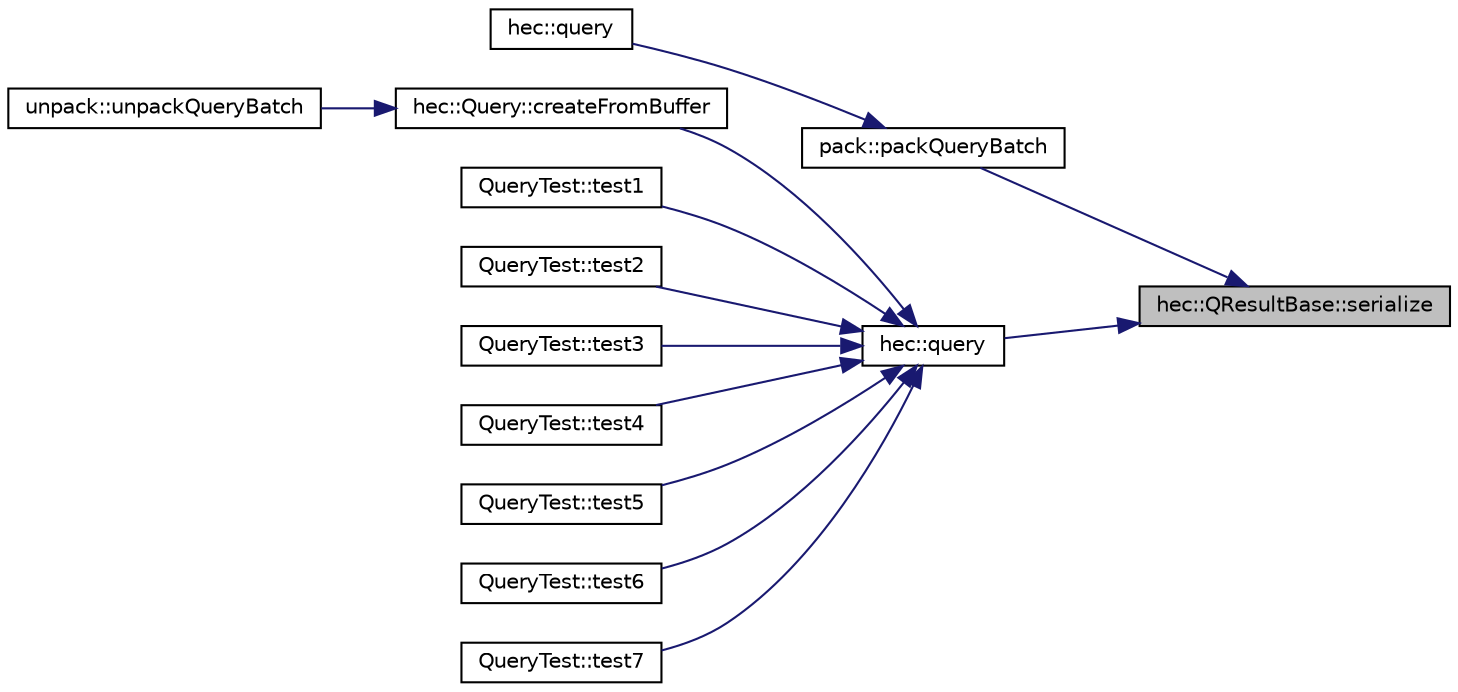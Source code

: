 digraph "hec::QResultBase::serialize"
{
 // LATEX_PDF_SIZE
  bgcolor="transparent";
  edge [fontname="Helvetica",fontsize="10",labelfontname="Helvetica",labelfontsize="10"];
  node [fontname="Helvetica",fontsize="10",shape=record];
  rankdir="RL";
  Node1 [label="hec::QResultBase::serialize",height=0.2,width=0.4,color="black", fillcolor="grey75", style="filled", fontcolor="black",tooltip=" "];
  Node1 -> Node2 [dir="back",color="midnightblue",fontsize="10",style="solid",fontname="Helvetica"];
  Node2 [label="pack::packQueryBatch",height=0.2,width=0.4,color="black",URL="$namespacepack.html#a3e90fb79e4ed087205c3390888fb74cd",tooltip="Packs a batch of queries into a serialized message."];
  Node2 -> Node3 [dir="back",color="midnightblue",fontsize="10",style="solid",fontname="Helvetica"];
  Node3 [label="hec::query",height=0.2,width=0.4,color="black",URL="$namespacehec.html#a5f1355ba70b48b7fd5f5df35821d9f88",tooltip="Run queries in batches."];
  Node1 -> Node4 [dir="back",color="midnightblue",fontsize="10",style="solid",fontname="Helvetica"];
  Node4 [label="hec::query",height=0.2,width=0.4,color="black",URL="$namespacehec.html#a03d4576d9cbca196b6e525712d2a5ca7",tooltip="Run a query described by the passed object."];
  Node4 -> Node5 [dir="back",color="midnightblue",fontsize="10",style="solid",fontname="Helvetica"];
  Node5 [label="hec::Query::createFromBuffer",height=0.2,width=0.4,color="black",URL="$structhec_1_1Query.html#aa3a10c138dac55c1f6da6d968c4e1eda",tooltip="creates a Query instance of the appropriate derived type based on the given serialized buffer."];
  Node5 -> Node6 [dir="back",color="midnightblue",fontsize="10",style="solid",fontname="Helvetica"];
  Node6 [label="unpack::unpackQueryBatch",height=0.2,width=0.4,color="black",URL="$namespaceunpack.html#a1b47fa01177fd323f954ab95dc06d4ca",tooltip="Unpacks a query batch message."];
  Node4 -> Node7 [dir="back",color="midnightblue",fontsize="10",style="solid",fontname="Helvetica"];
  Node7 [label="QueryTest::test1",height=0.2,width=0.4,color="black",URL="$classQueryTest.html#a768797dd581d67d0d55abade399aa1e8",tooltip="Spatial find relation count join between polygons."];
  Node4 -> Node8 [dir="back",color="midnightblue",fontsize="10",style="solid",fontname="Helvetica"];
  Node8 [label="QueryTest::test2",height=0.2,width=0.4,color="black",URL="$classQueryTest.html#a94b6511d0ece11297b48f9aeeb3a5c9d",tooltip="Spatial intersection collect join between polygons."];
  Node4 -> Node9 [dir="back",color="midnightblue",fontsize="10",style="solid",fontname="Helvetica"];
  Node9 [label="QueryTest::test3",height=0.2,width=0.4,color="black",URL="$classQueryTest.html#a0d5116fe2abebe6169b9bee1fd81223a",tooltip="Spatial equal join collect between polygons-linestrings."];
  Node4 -> Node10 [dir="back",color="midnightblue",fontsize="10",style="solid",fontname="Helvetica"];
  Node10 [label="QueryTest::test4",height=0.2,width=0.4,color="black",URL="$classQueryTest.html#a5b91d83aac169ec838bda1b72017ad66",tooltip="Batch knn on points."];
  Node4 -> Node11 [dir="back",color="midnightblue",fontsize="10",style="solid",fontname="Helvetica"];
  Node11 [label="QueryTest::test5",height=0.2,width=0.4,color="black",URL="$classQueryTest.html#a27ab28e9fc4da4341a416205e0bdf8ef",tooltip="Batch range on points count."];
  Node4 -> Node12 [dir="back",color="midnightblue",fontsize="10",style="solid",fontname="Helvetica"];
  Node12 [label="QueryTest::test6",height=0.2,width=0.4,color="black",URL="$classQueryTest.html#a4c79c0f0e369a6ec251d7ae577ceac0a",tooltip="Batch range collect on polygons."];
  Node4 -> Node13 [dir="back",color="midnightblue",fontsize="10",style="solid",fontname="Helvetica"];
  Node13 [label="QueryTest::test7",height=0.2,width=0.4,color="black",URL="$classQueryTest.html#a0f68fb76cb8ec8ed390c920cab0493c2",tooltip="Distance join collect on points."];
}
